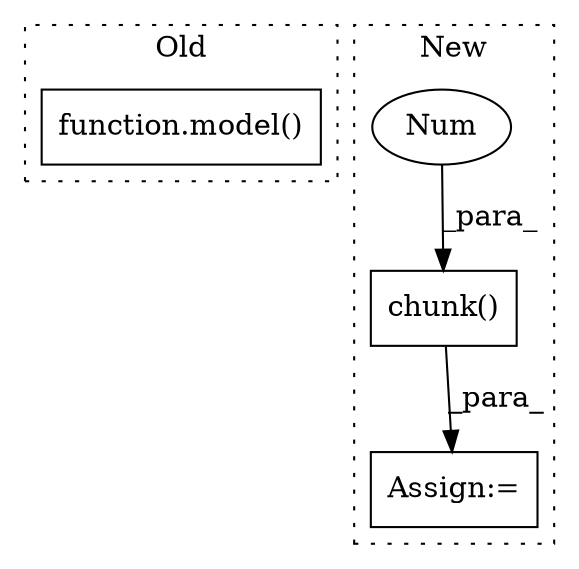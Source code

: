 digraph G {
subgraph cluster0 {
1 [label="function.model()" a="75" s="5032,5041" l="6,1" shape="box"];
label = "Old";
style="dotted";
}
subgraph cluster1 {
2 [label="chunk()" a="75" s="5417,5426" l="8,8" shape="box"];
3 [label="Assign:=" a="68" s="5409" l="8" shape="box"];
4 [label="Num" a="76" s="5425" l="1" shape="ellipse"];
label = "New";
style="dotted";
}
2 -> 3 [label="_para_"];
4 -> 2 [label="_para_"];
}
